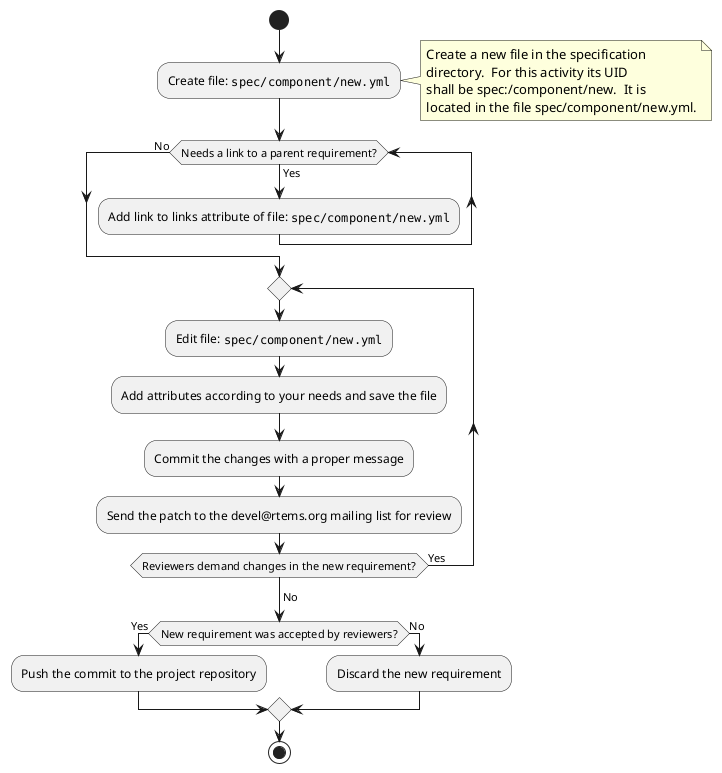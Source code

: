 ' SPDX-License-Identifier: CC-BY-SA-4.0

' Copyright (C) 2019, 2020 embedded brains GmbH (http://www.embedded-brains.de)

@startuml

start

:Create file: ""spec/component/new.yml"";

note right
  Create a new file in the specification
  directory.  For this activity its UID
  shall be spec:/component/new.  It is
  located in the file spec/component/new.yml.
end note

while (Needs a link to a parent requirement?) is (Yes)
  :Add link to links attribute of file: ""spec/component/new.yml"";
endwhile (No)

repeat
  :Edit file: ""spec/component/new.yml"";

  :Add attributes according to your needs and save the file;

  :Commit the changes with a proper message;

  :Send the patch to the devel@rtems.org mailing list for review;
repeat while (Reviewers demand changes in the new requirement?) is (Yes)
->No;

if (New requirement was accepted by reviewers?) then (Yes)
  :Push the commit to the project repository;
else (No)
  :Discard the new requirement;
endif

stop

@enduml
